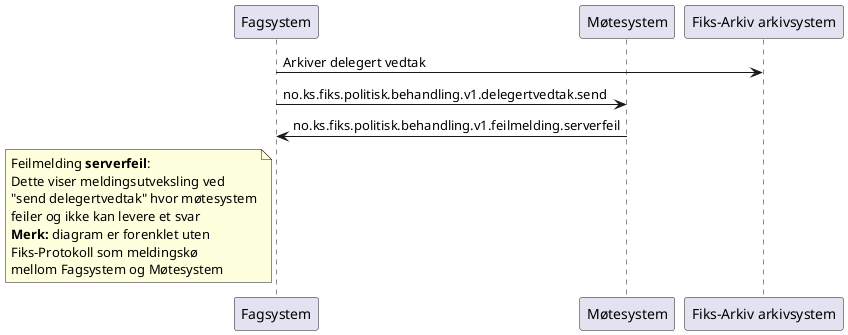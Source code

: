 @startuml
participant Fagsystem as "Fagsystem"
participant Møtesystem as "Møtesystem"
participant Arkivsystem as "Fiks-Arkiv arkivsystem"

Fagsystem -> Arkivsystem : Arkiver delegert vedtak
Fagsystem -> Møtesystem : no.ks.fiks.politisk.behandling.v1.delegertvedtak.send
Fagsystem <- Møtesystem : no.ks.fiks.politisk.behandling.v1.feilmelding.serverfeil

note left of Fagsystem
Feilmelding **serverfeil**:
Dette viser meldingsutveksling ved
"send delegertvedtak" hvor møtesystem
feiler og ikke kan levere et svar
**Merk:** diagram er forenklet uten
Fiks-Protokoll som meldingskø
mellom Fagsystem og Møtesystem
end note

@enduml